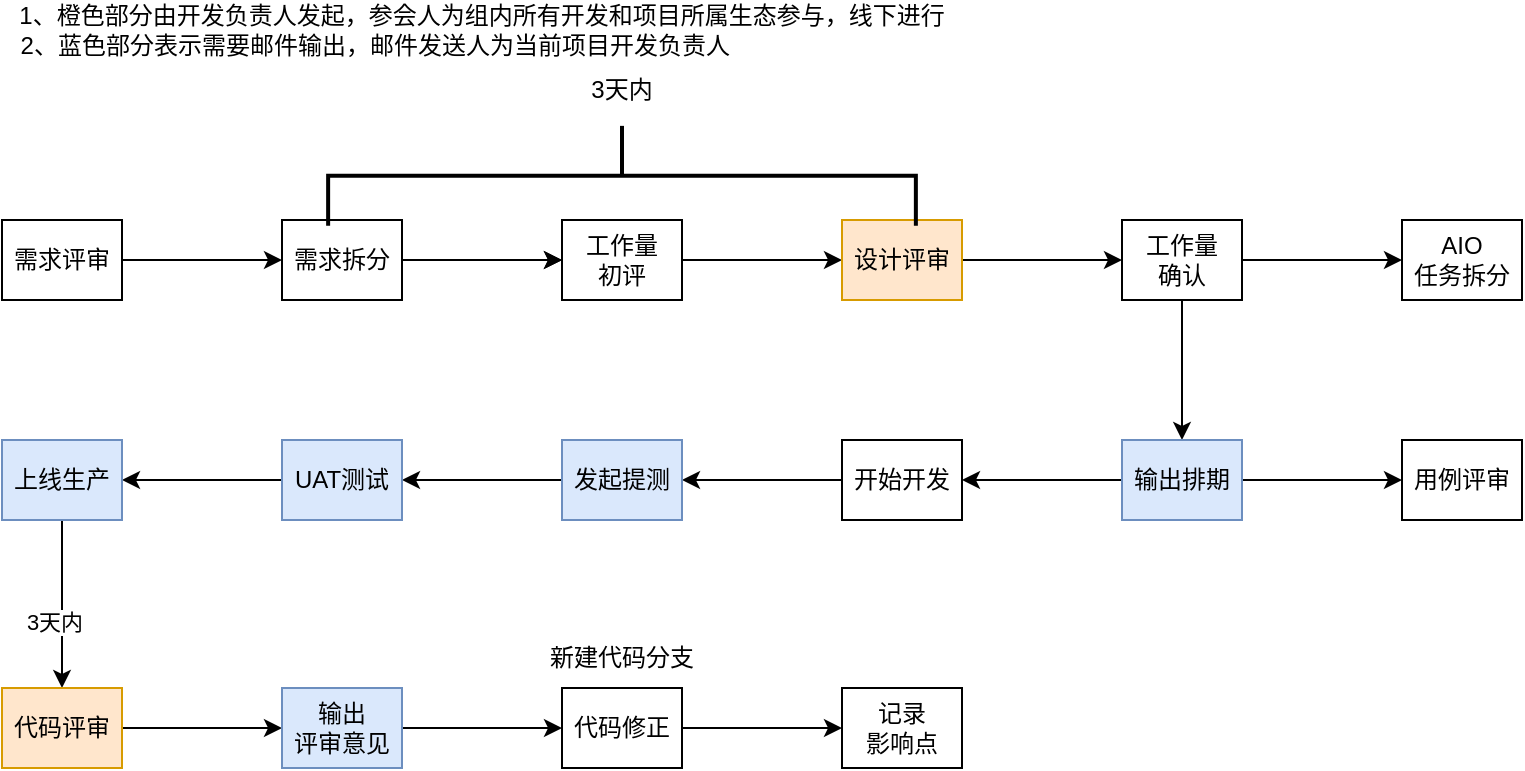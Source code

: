 <mxfile version="21.3.7" type="github">
  <diagram name="Page-1" id="edf60f1a-56cd-e834-aa8a-f176f3a09ee4">
    <mxGraphModel dx="1221" dy="631" grid="1" gridSize="10" guides="1" tooltips="1" connect="1" arrows="1" fold="1" page="1" pageScale="1" pageWidth="1100" pageHeight="850" background="none" math="0" shadow="0">
      <root>
        <mxCell id="0" />
        <mxCell id="1" parent="0" />
        <mxCell id="PUBMR1g08KAvNZrsVd03-31" value="" style="edgeStyle=orthogonalEdgeStyle;rounded=0;orthogonalLoop=1;jettySize=auto;html=1;" edge="1" parent="1" source="PUBMR1g08KAvNZrsVd03-29" target="PUBMR1g08KAvNZrsVd03-30">
          <mxGeometry relative="1" as="geometry" />
        </mxCell>
        <mxCell id="PUBMR1g08KAvNZrsVd03-29" value="需求评审" style="rounded=0;whiteSpace=wrap;html=1;" vertex="1" parent="1">
          <mxGeometry x="150" y="300" width="60" height="40" as="geometry" />
        </mxCell>
        <mxCell id="PUBMR1g08KAvNZrsVd03-33" value="" style="edgeStyle=orthogonalEdgeStyle;rounded=0;orthogonalLoop=1;jettySize=auto;html=1;" edge="1" parent="1" source="PUBMR1g08KAvNZrsVd03-30" target="PUBMR1g08KAvNZrsVd03-32">
          <mxGeometry relative="1" as="geometry" />
        </mxCell>
        <mxCell id="PUBMR1g08KAvNZrsVd03-34" value="" style="edgeStyle=orthogonalEdgeStyle;rounded=0;orthogonalLoop=1;jettySize=auto;html=1;" edge="1" parent="1" source="PUBMR1g08KAvNZrsVd03-30" target="PUBMR1g08KAvNZrsVd03-32">
          <mxGeometry relative="1" as="geometry" />
        </mxCell>
        <mxCell id="PUBMR1g08KAvNZrsVd03-30" value="需求拆分" style="rounded=0;whiteSpace=wrap;html=1;" vertex="1" parent="1">
          <mxGeometry x="290" y="300" width="60" height="40" as="geometry" />
        </mxCell>
        <mxCell id="PUBMR1g08KAvNZrsVd03-38" value="" style="edgeStyle=orthogonalEdgeStyle;rounded=0;orthogonalLoop=1;jettySize=auto;html=1;" edge="1" parent="1" source="PUBMR1g08KAvNZrsVd03-32" target="PUBMR1g08KAvNZrsVd03-37">
          <mxGeometry relative="1" as="geometry" />
        </mxCell>
        <mxCell id="PUBMR1g08KAvNZrsVd03-32" value="工作量&lt;br&gt;初评" style="rounded=0;whiteSpace=wrap;html=1;" vertex="1" parent="1">
          <mxGeometry x="430" y="300" width="60" height="40" as="geometry" />
        </mxCell>
        <mxCell id="PUBMR1g08KAvNZrsVd03-43" value="" style="edgeStyle=orthogonalEdgeStyle;rounded=0;orthogonalLoop=1;jettySize=auto;html=1;" edge="1" parent="1" source="PUBMR1g08KAvNZrsVd03-37" target="PUBMR1g08KAvNZrsVd03-42">
          <mxGeometry relative="1" as="geometry" />
        </mxCell>
        <mxCell id="PUBMR1g08KAvNZrsVd03-37" value="设计评审" style="rounded=0;whiteSpace=wrap;html=1;fillColor=#ffe6cc;strokeColor=#d79b00;" vertex="1" parent="1">
          <mxGeometry x="570" y="300" width="60" height="40" as="geometry" />
        </mxCell>
        <mxCell id="PUBMR1g08KAvNZrsVd03-45" value="" style="edgeStyle=orthogonalEdgeStyle;rounded=0;orthogonalLoop=1;jettySize=auto;html=1;" edge="1" parent="1" source="PUBMR1g08KAvNZrsVd03-42" target="PUBMR1g08KAvNZrsVd03-44">
          <mxGeometry relative="1" as="geometry" />
        </mxCell>
        <mxCell id="PUBMR1g08KAvNZrsVd03-47" value="" style="edgeStyle=orthogonalEdgeStyle;rounded=0;orthogonalLoop=1;jettySize=auto;html=1;" edge="1" parent="1" source="PUBMR1g08KAvNZrsVd03-42" target="PUBMR1g08KAvNZrsVd03-46">
          <mxGeometry relative="1" as="geometry" />
        </mxCell>
        <mxCell id="PUBMR1g08KAvNZrsVd03-42" value="工作量&lt;br&gt;确认" style="rounded=0;whiteSpace=wrap;html=1;" vertex="1" parent="1">
          <mxGeometry x="710" y="300" width="60" height="40" as="geometry" />
        </mxCell>
        <mxCell id="PUBMR1g08KAvNZrsVd03-49" value="" style="edgeStyle=orthogonalEdgeStyle;rounded=0;orthogonalLoop=1;jettySize=auto;html=1;" edge="1" parent="1" source="PUBMR1g08KAvNZrsVd03-44" target="PUBMR1g08KAvNZrsVd03-48">
          <mxGeometry relative="1" as="geometry" />
        </mxCell>
        <mxCell id="PUBMR1g08KAvNZrsVd03-77" value="" style="edgeStyle=orthogonalEdgeStyle;rounded=0;orthogonalLoop=1;jettySize=auto;html=1;" edge="1" parent="1" source="PUBMR1g08KAvNZrsVd03-44" target="PUBMR1g08KAvNZrsVd03-76">
          <mxGeometry relative="1" as="geometry" />
        </mxCell>
        <mxCell id="PUBMR1g08KAvNZrsVd03-44" value="输出排期" style="rounded=0;whiteSpace=wrap;html=1;fillColor=#dae8fc;strokeColor=#6c8ebf;" vertex="1" parent="1">
          <mxGeometry x="710" y="410" width="60" height="40" as="geometry" />
        </mxCell>
        <mxCell id="PUBMR1g08KAvNZrsVd03-46" value="AIO&lt;br&gt;任务拆分" style="rounded=0;whiteSpace=wrap;html=1;" vertex="1" parent="1">
          <mxGeometry x="850" y="300" width="60" height="40" as="geometry" />
        </mxCell>
        <mxCell id="PUBMR1g08KAvNZrsVd03-51" value="" style="edgeStyle=orthogonalEdgeStyle;rounded=0;orthogonalLoop=1;jettySize=auto;html=1;" edge="1" parent="1" source="PUBMR1g08KAvNZrsVd03-48" target="PUBMR1g08KAvNZrsVd03-50">
          <mxGeometry relative="1" as="geometry">
            <Array as="points">
              <mxPoint x="530" y="430" />
              <mxPoint x="530" y="430" />
            </Array>
          </mxGeometry>
        </mxCell>
        <mxCell id="PUBMR1g08KAvNZrsVd03-48" value="开始开发" style="rounded=0;whiteSpace=wrap;html=1;" vertex="1" parent="1">
          <mxGeometry x="570" y="410" width="60" height="40" as="geometry" />
        </mxCell>
        <mxCell id="PUBMR1g08KAvNZrsVd03-53" value="" style="edgeStyle=orthogonalEdgeStyle;rounded=0;orthogonalLoop=1;jettySize=auto;html=1;" edge="1" parent="1" source="PUBMR1g08KAvNZrsVd03-50" target="PUBMR1g08KAvNZrsVd03-52">
          <mxGeometry relative="1" as="geometry" />
        </mxCell>
        <mxCell id="PUBMR1g08KAvNZrsVd03-50" value="发起提测" style="rounded=0;whiteSpace=wrap;html=1;fillColor=#dae8fc;strokeColor=#6c8ebf;" vertex="1" parent="1">
          <mxGeometry x="430" y="410" width="60" height="40" as="geometry" />
        </mxCell>
        <mxCell id="PUBMR1g08KAvNZrsVd03-55" value="" style="edgeStyle=orthogonalEdgeStyle;rounded=0;orthogonalLoop=1;jettySize=auto;html=1;" edge="1" parent="1" source="PUBMR1g08KAvNZrsVd03-52" target="PUBMR1g08KAvNZrsVd03-54">
          <mxGeometry relative="1" as="geometry" />
        </mxCell>
        <mxCell id="PUBMR1g08KAvNZrsVd03-52" value="UAT测试" style="rounded=0;whiteSpace=wrap;html=1;fillColor=#dae8fc;strokeColor=#6c8ebf;" vertex="1" parent="1">
          <mxGeometry x="290" y="410" width="60" height="40" as="geometry" />
        </mxCell>
        <mxCell id="PUBMR1g08KAvNZrsVd03-57" value="" style="edgeStyle=orthogonalEdgeStyle;rounded=0;orthogonalLoop=1;jettySize=auto;html=1;" edge="1" parent="1" source="PUBMR1g08KAvNZrsVd03-54" target="PUBMR1g08KAvNZrsVd03-56">
          <mxGeometry relative="1" as="geometry" />
        </mxCell>
        <mxCell id="PUBMR1g08KAvNZrsVd03-80" value="3天内" style="edgeLabel;html=1;align=center;verticalAlign=middle;resizable=0;points=[];" vertex="1" connectable="0" parent="PUBMR1g08KAvNZrsVd03-57">
          <mxGeometry x="0.212" y="-4" relative="1" as="geometry">
            <mxPoint as="offset" />
          </mxGeometry>
        </mxCell>
        <mxCell id="PUBMR1g08KAvNZrsVd03-54" value="上线生产" style="rounded=0;whiteSpace=wrap;html=1;fillColor=#dae8fc;strokeColor=#6c8ebf;" vertex="1" parent="1">
          <mxGeometry x="150" y="410" width="60" height="40" as="geometry" />
        </mxCell>
        <mxCell id="PUBMR1g08KAvNZrsVd03-61" value="" style="edgeStyle=orthogonalEdgeStyle;rounded=0;orthogonalLoop=1;jettySize=auto;html=1;" edge="1" parent="1" source="PUBMR1g08KAvNZrsVd03-56" target="PUBMR1g08KAvNZrsVd03-60">
          <mxGeometry relative="1" as="geometry">
            <Array as="points">
              <mxPoint x="250" y="554" />
              <mxPoint x="250" y="554" />
            </Array>
          </mxGeometry>
        </mxCell>
        <mxCell id="PUBMR1g08KAvNZrsVd03-56" value="代码评审" style="rounded=0;whiteSpace=wrap;html=1;fillColor=#ffe6cc;strokeColor=#d79b00;" vertex="1" parent="1">
          <mxGeometry x="150" y="534" width="60" height="40" as="geometry" />
        </mxCell>
        <mxCell id="PUBMR1g08KAvNZrsVd03-65" value="" style="edgeStyle=orthogonalEdgeStyle;rounded=0;orthogonalLoop=1;jettySize=auto;html=1;" edge="1" parent="1" source="PUBMR1g08KAvNZrsVd03-60" target="PUBMR1g08KAvNZrsVd03-64">
          <mxGeometry relative="1" as="geometry" />
        </mxCell>
        <mxCell id="PUBMR1g08KAvNZrsVd03-60" value="输出&lt;br&gt;评审意见" style="rounded=0;whiteSpace=wrap;html=1;fillColor=#dae8fc;strokeColor=#6c8ebf;" vertex="1" parent="1">
          <mxGeometry x="290" y="534" width="60" height="40" as="geometry" />
        </mxCell>
        <mxCell id="PUBMR1g08KAvNZrsVd03-67" value="" style="edgeStyle=orthogonalEdgeStyle;rounded=0;orthogonalLoop=1;jettySize=auto;html=1;" edge="1" parent="1" source="PUBMR1g08KAvNZrsVd03-64" target="PUBMR1g08KAvNZrsVd03-66">
          <mxGeometry relative="1" as="geometry" />
        </mxCell>
        <mxCell id="PUBMR1g08KAvNZrsVd03-64" value="代码修正" style="rounded=0;whiteSpace=wrap;html=1;" vertex="1" parent="1">
          <mxGeometry x="430" y="534" width="60" height="40" as="geometry" />
        </mxCell>
        <mxCell id="PUBMR1g08KAvNZrsVd03-66" value="记录&lt;br&gt;影响点" style="rounded=0;whiteSpace=wrap;html=1;" vertex="1" parent="1">
          <mxGeometry x="570" y="534" width="60" height="40" as="geometry" />
        </mxCell>
        <mxCell id="PUBMR1g08KAvNZrsVd03-68" value="新建代码分支" style="text;html=1;strokeColor=none;fillColor=none;align=center;verticalAlign=middle;whiteSpace=wrap;rounded=0;" vertex="1" parent="1">
          <mxGeometry x="420" y="504" width="80" height="30" as="geometry" />
        </mxCell>
        <mxCell id="PUBMR1g08KAvNZrsVd03-76" value="用例评审" style="rounded=0;whiteSpace=wrap;html=1;" vertex="1" parent="1">
          <mxGeometry x="850" y="410" width="60" height="40" as="geometry" />
        </mxCell>
        <mxCell id="PUBMR1g08KAvNZrsVd03-78" value="" style="strokeWidth=2;html=1;shape=mxgraph.flowchart.annotation_2;align=left;labelPosition=right;pointerEvents=1;rotation=90;" vertex="1" parent="1">
          <mxGeometry x="435" y="131" width="50" height="293.87" as="geometry" />
        </mxCell>
        <mxCell id="PUBMR1g08KAvNZrsVd03-79" value="3天内" style="text;html=1;strokeColor=none;fillColor=none;align=center;verticalAlign=middle;whiteSpace=wrap;rounded=0;" vertex="1" parent="1">
          <mxGeometry x="430" y="220" width="60" height="30" as="geometry" />
        </mxCell>
        <mxCell id="PUBMR1g08KAvNZrsVd03-82" value="1、橙色部分由开发负责人发起，参会人为组内所有开发和项目所属生态参与，线下进行&lt;br&gt;&amp;nbsp;2、蓝色部分表示需要邮件输出，邮件发送人为当前项目开发负责人&amp;nbsp; &amp;nbsp; &amp;nbsp; &amp;nbsp; &amp;nbsp; &amp;nbsp; &amp;nbsp; &amp;nbsp; &amp;nbsp; &amp;nbsp; &amp;nbsp; &amp;nbsp; &amp;nbsp; &amp;nbsp; &amp;nbsp; &amp;nbsp; &amp;nbsp;" style="text;html=1;strokeColor=none;fillColor=none;align=center;verticalAlign=middle;whiteSpace=wrap;rounded=0;" vertex="1" parent="1">
          <mxGeometry x="150" y="190" width="480" height="30" as="geometry" />
        </mxCell>
      </root>
    </mxGraphModel>
  </diagram>
</mxfile>
